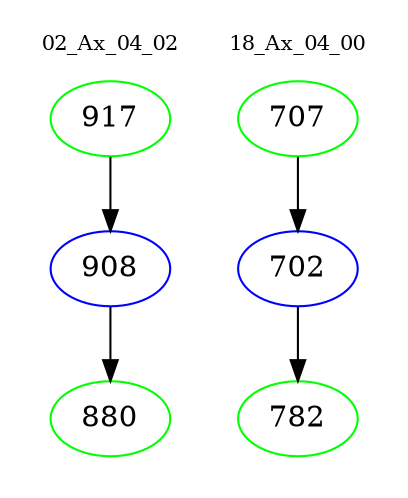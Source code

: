digraph{
subgraph cluster_0 {
color = white
label = "02_Ax_04_02";
fontsize=10;
T0_917 [label="917", color="green"]
T0_917 -> T0_908 [color="black"]
T0_908 [label="908", color="blue"]
T0_908 -> T0_880 [color="black"]
T0_880 [label="880", color="green"]
}
subgraph cluster_1 {
color = white
label = "18_Ax_04_00";
fontsize=10;
T1_707 [label="707", color="green"]
T1_707 -> T1_702 [color="black"]
T1_702 [label="702", color="blue"]
T1_702 -> T1_782 [color="black"]
T1_782 [label="782", color="green"]
}
}
